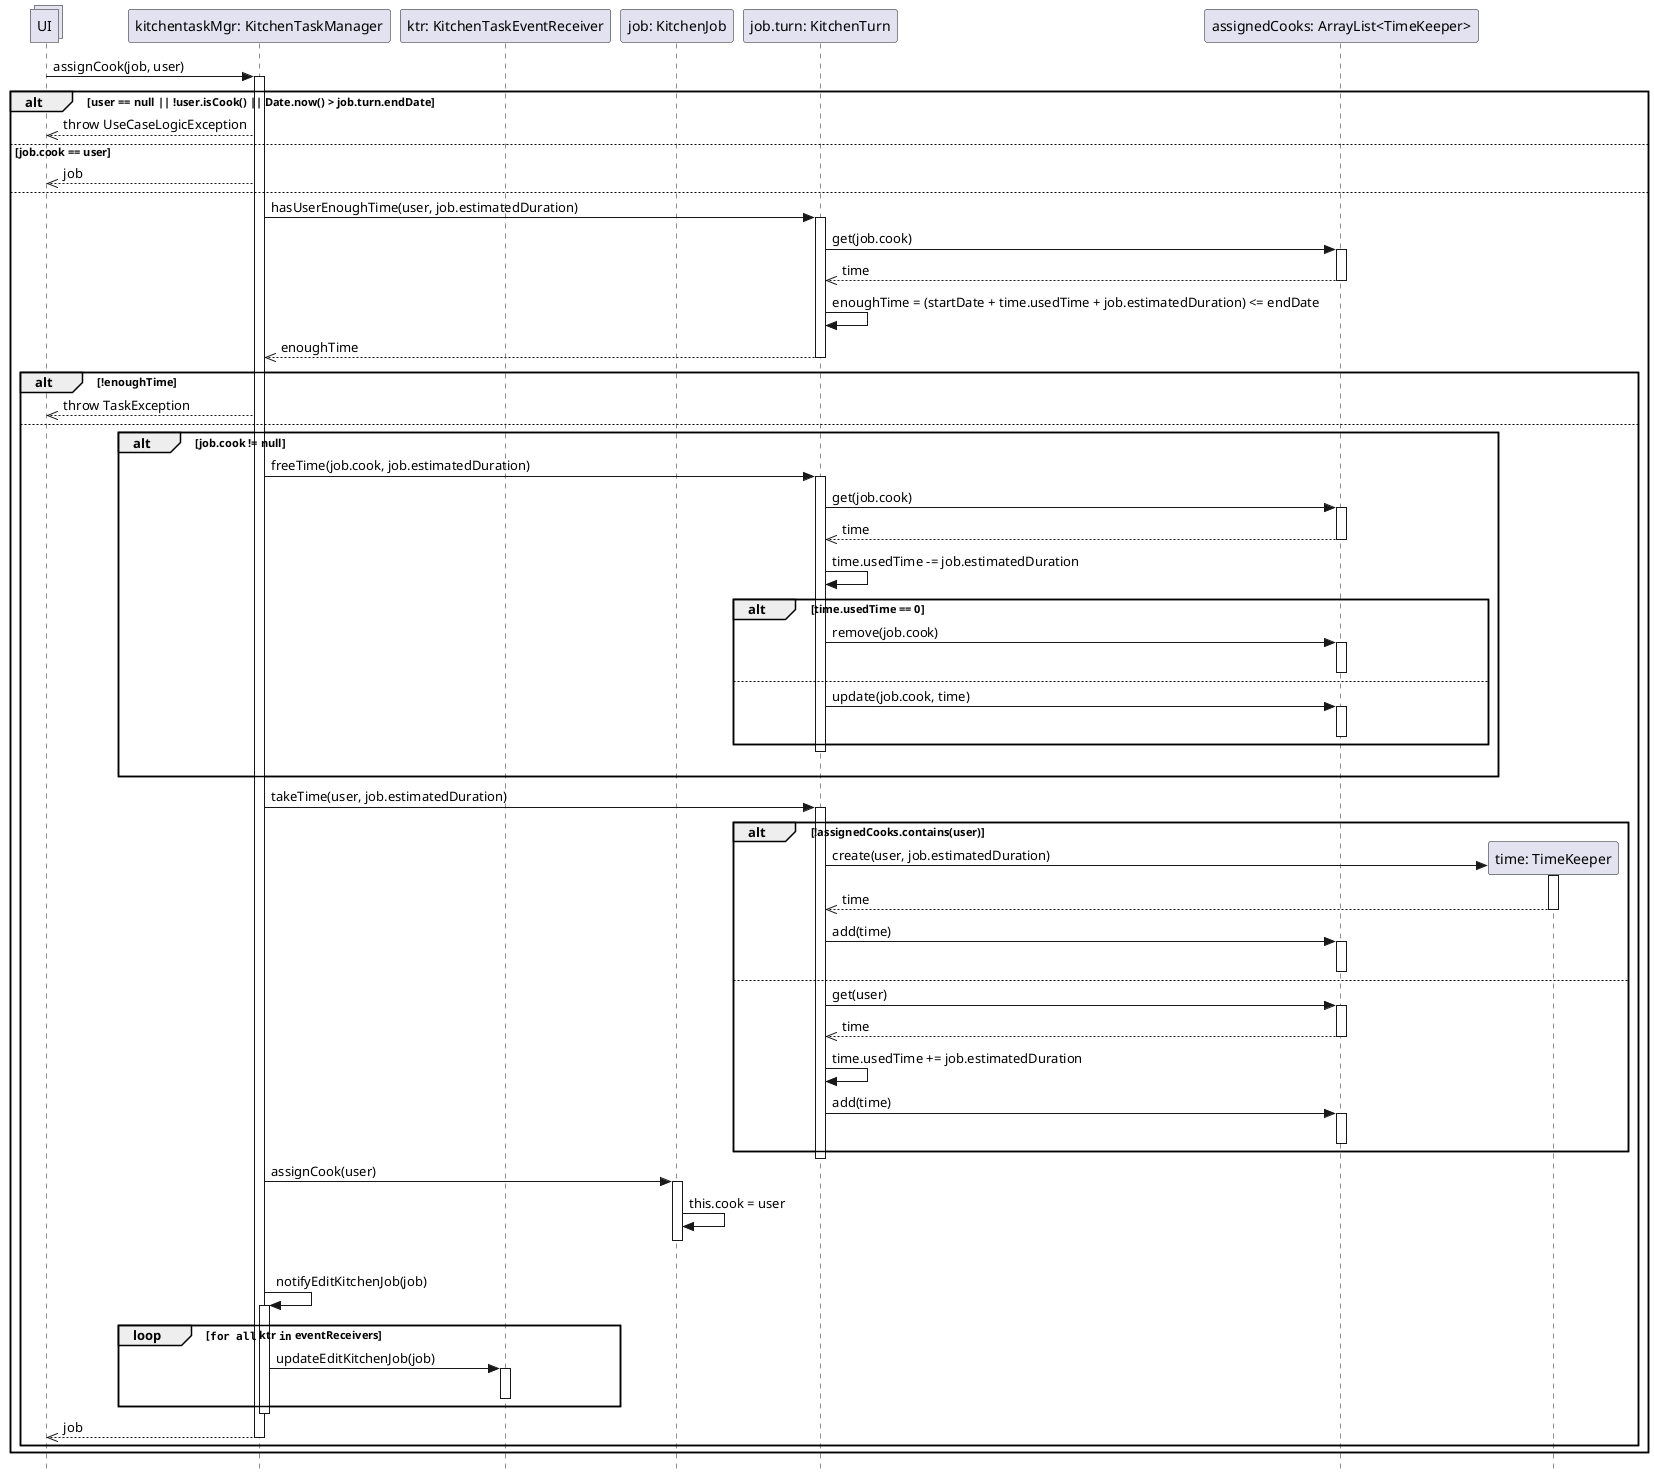 @startuml
skinparam Style strictuml

collections UI

participant "kitchentaskMgr: KitchenTaskManager" as ktm
participant "ktr: KitchenTaskEventReceiver" as ktr
participant "job: KitchenJob" as job
participant "job.turn: KitchenTurn" as turn
participant "assignedCooks: ArrayList<TimeKeeper>" as cooks

UI -> ktm: assignCook(job, user)
activate ktm
alt user == null || !user.isCook() || Date.now() > job.turn.endDate
    UI <<-- ktm: throw UseCaseLogicException
else job.cook == user
    UI <<-- ktm: job
else
    ktm -> turn: hasUserEnoughTime(user, job.estimatedDuration)
    activate turn

    turn -> cooks: get(job.cook)
    activate cooks
    turn <<--cooks: time
    deactivate cooks

    turn -> turn: enoughTime = (startDate + time.usedTime + job.estimatedDuration) <= endDate

    ktm <<-- turn: enoughTime
    deactivate turn

    alt !enoughTime
        UI <<-- ktm: throw TaskException
    else
        alt job.cook != null
            ktm -> turn: freeTime(job.cook, job.estimatedDuration)
            activate turn
            turn -> cooks: get(job.cook)
            activate cooks
            turn <<-- cooks: time
            deactivate cooks

            turn -> turn: time.usedTime -= job.estimatedDuration

            ' se per caso liberando del tempo ci accorgiamo che il TimeKeeper è vuoto, cancelliamolo.
            alt time.usedTime == 0
                turn -> cooks: remove(job.cook)
                activate cooks
                deactivate cooks
            ' altrimenti aggiorniamo il tempo.
            else
                turn -> cooks: update(job.cook, time)
                activate cooks
                deactivate cooks
            end
            deactivate turn
            |||
        end

        ktm -> turn: takeTime(user, job.estimatedDuration)
        activate turn

        participant "time: TimeKeeper" as newTime

        ' potrebbe trattarsi del primo incarico assegnato all cuoco in questo turno.
        alt !assignedCooks.contains(user)
            turn -> newTime**: create(user, job.estimatedDuration)
            activate newTime
            turn <<-- newTime: time
            deactivate newTime

            turn -> cooks: add(time)
            activate cooks
            deactivate cooks
        else
            turn -> cooks: get(user)
            activate cooks
            turn <<-- cooks: time
            deactivate cooks
            turn -> turn: time.usedTime += job.estimatedDuration

            turn -> cooks: add(time)
            activate cooks
            deactivate cooks
        end
        deactivate turn

        ktm -> job: assignCook(user)
        activate job
        job -> job: this.cook = user
        ktm <[hidden]-- job:
        deactivate job

        |||
        ktm -> ktm: notifyEditKitchenJob(job)
        activate ktm
        loop ""for all"" ktr ""in"" eventReceivers
            ktm -> ktr : updateEditKitchenJob(job)
            activate ktr
            deactivate ktr
        end
        deactivate ktm

        UI <<-- ktm: job
        deactivate ktm
        end
end
@enduml